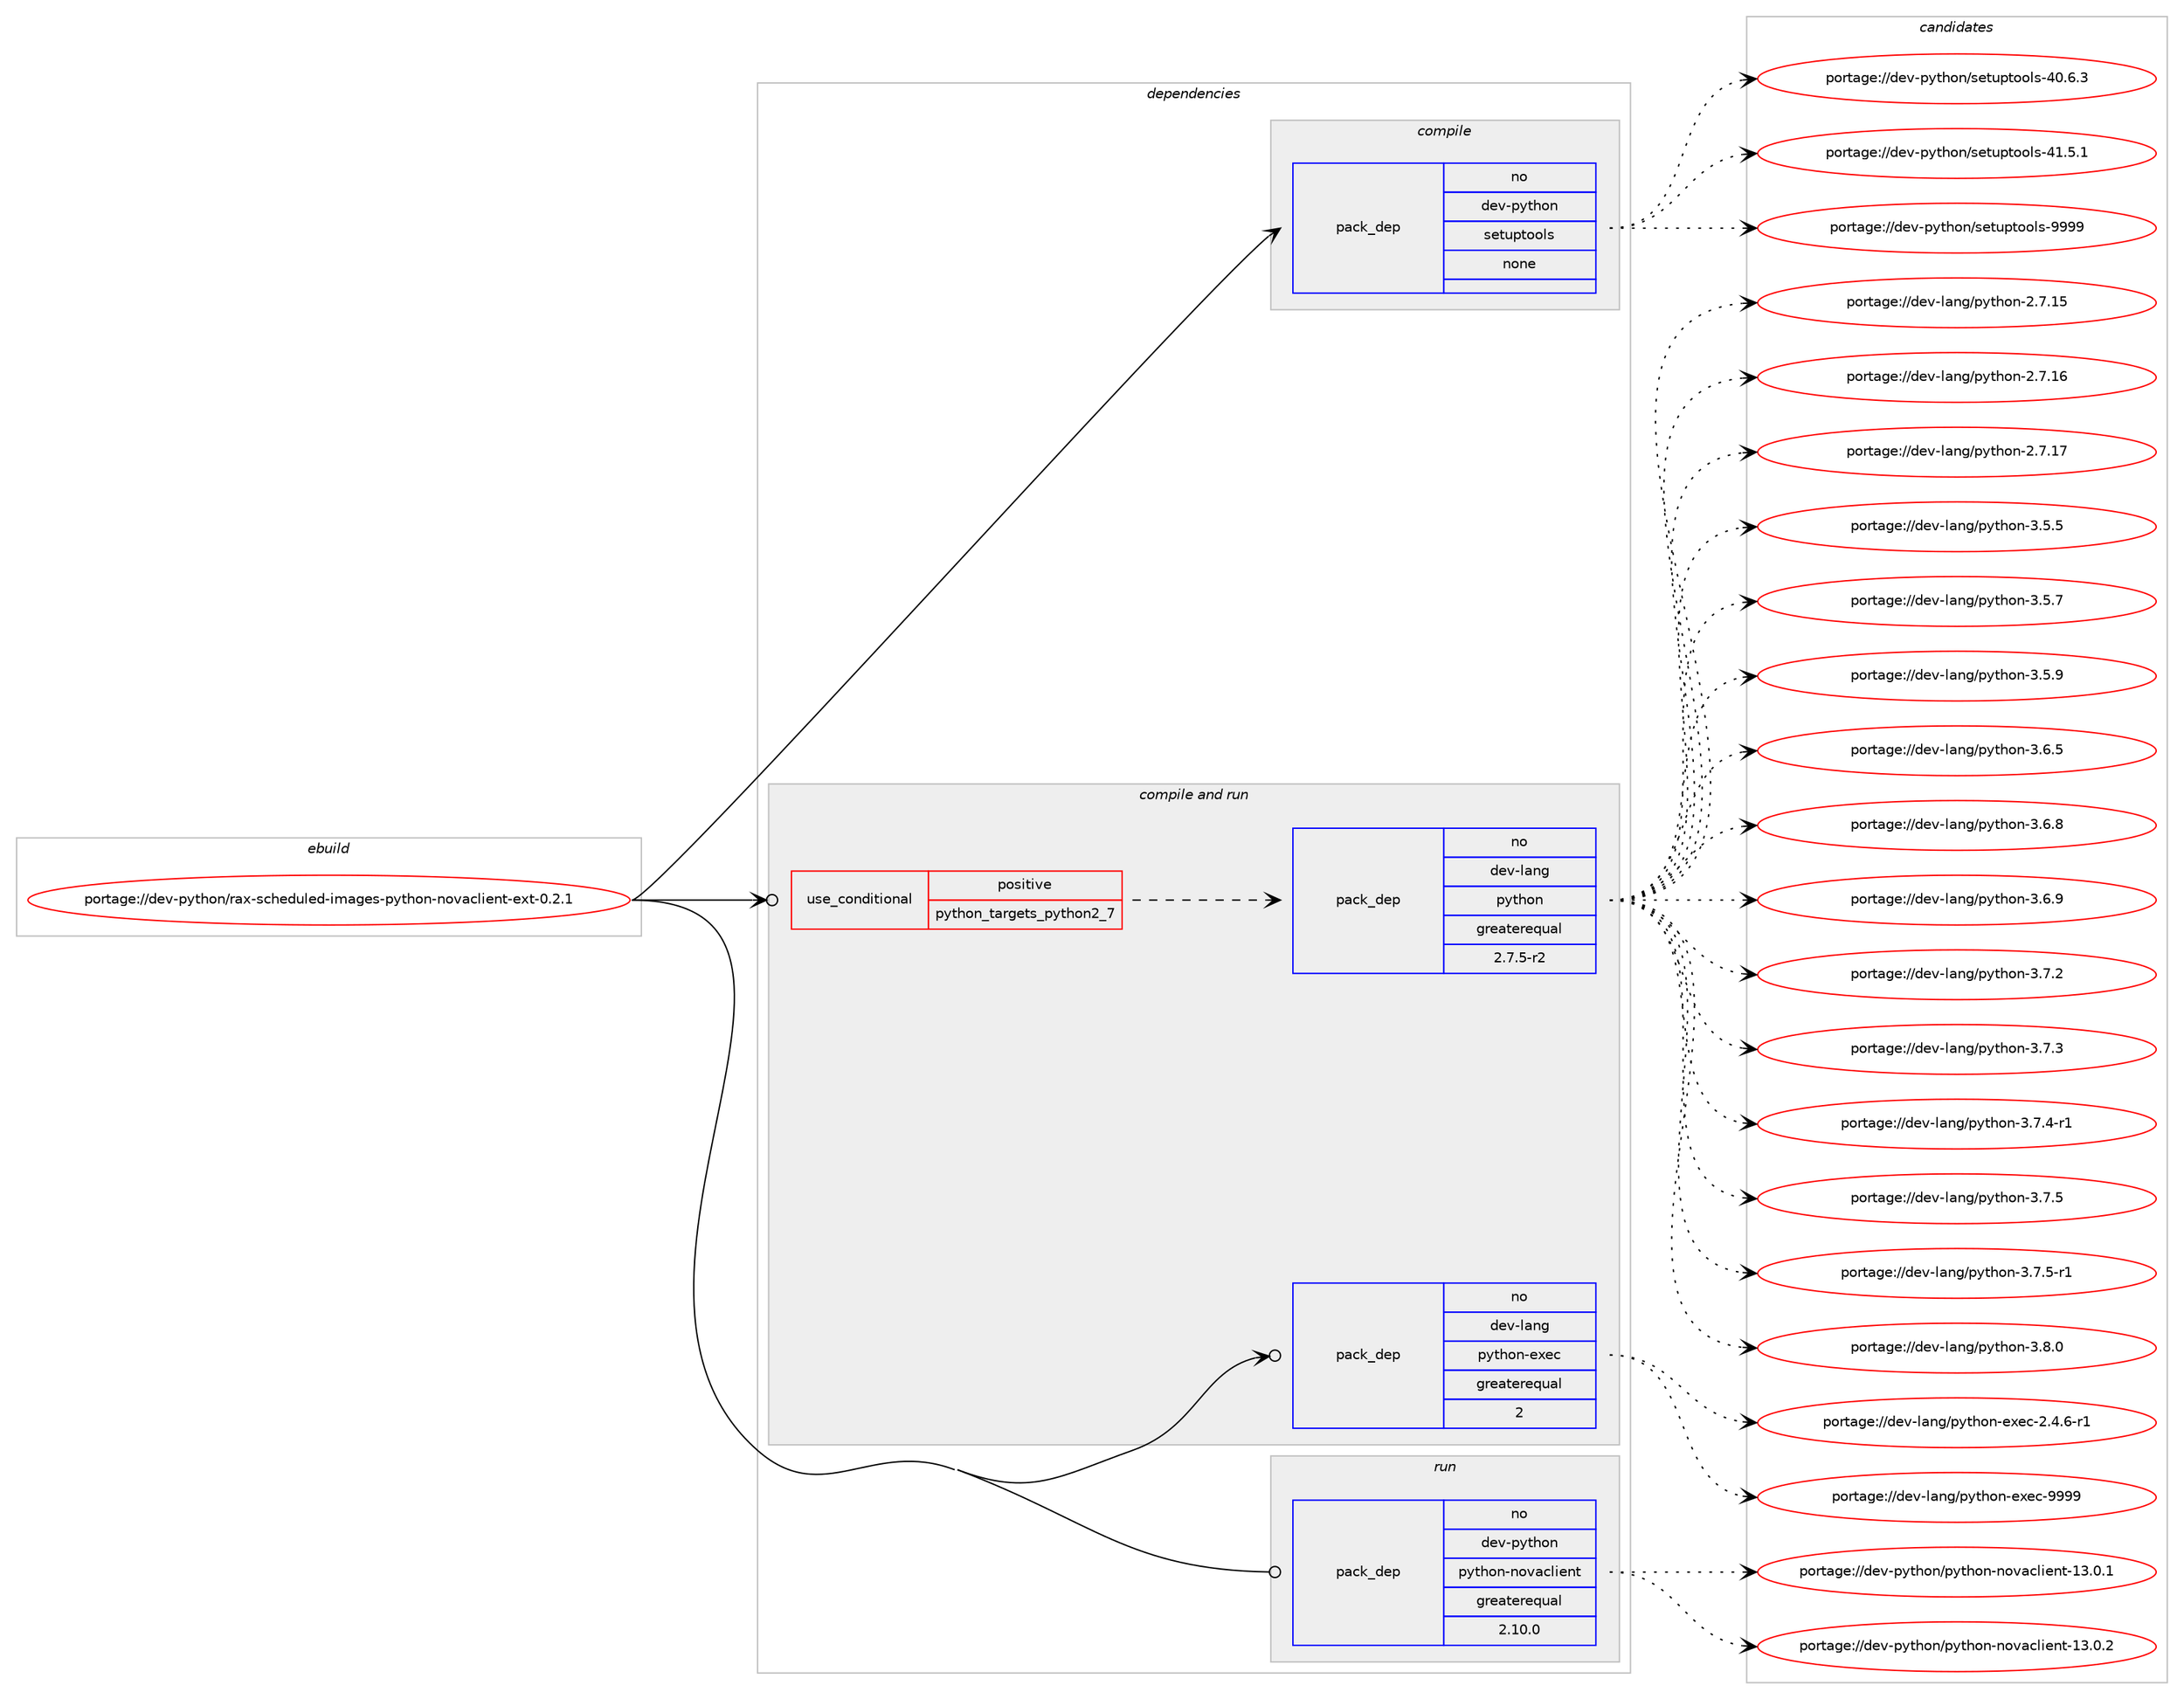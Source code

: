 digraph prolog {

# *************
# Graph options
# *************

newrank=true;
concentrate=true;
compound=true;
graph [rankdir=LR,fontname=Helvetica,fontsize=10,ranksep=1.5];#, ranksep=2.5, nodesep=0.2];
edge  [arrowhead=vee];
node  [fontname=Helvetica,fontsize=10];

# **********
# The ebuild
# **********

subgraph cluster_leftcol {
color=gray;
rank=same;
label=<<i>ebuild</i>>;
id [label="portage://dev-python/rax-scheduled-images-python-novaclient-ext-0.2.1", color=red, width=4, href="../dev-python/rax-scheduled-images-python-novaclient-ext-0.2.1.svg"];
}

# ****************
# The dependencies
# ****************

subgraph cluster_midcol {
color=gray;
label=<<i>dependencies</i>>;
subgraph cluster_compile {
fillcolor="#eeeeee";
style=filled;
label=<<i>compile</i>>;
subgraph pack128438 {
dependency169566 [label=<<TABLE BORDER="0" CELLBORDER="1" CELLSPACING="0" CELLPADDING="4" WIDTH="220"><TR><TD ROWSPAN="6" CELLPADDING="30">pack_dep</TD></TR><TR><TD WIDTH="110">no</TD></TR><TR><TD>dev-python</TD></TR><TR><TD>setuptools</TD></TR><TR><TD>none</TD></TR><TR><TD></TD></TR></TABLE>>, shape=none, color=blue];
}
id:e -> dependency169566:w [weight=20,style="solid",arrowhead="vee"];
}
subgraph cluster_compileandrun {
fillcolor="#eeeeee";
style=filled;
label=<<i>compile and run</i>>;
subgraph cond37725 {
dependency169567 [label=<<TABLE BORDER="0" CELLBORDER="1" CELLSPACING="0" CELLPADDING="4"><TR><TD ROWSPAN="3" CELLPADDING="10">use_conditional</TD></TR><TR><TD>positive</TD></TR><TR><TD>python_targets_python2_7</TD></TR></TABLE>>, shape=none, color=red];
subgraph pack128439 {
dependency169568 [label=<<TABLE BORDER="0" CELLBORDER="1" CELLSPACING="0" CELLPADDING="4" WIDTH="220"><TR><TD ROWSPAN="6" CELLPADDING="30">pack_dep</TD></TR><TR><TD WIDTH="110">no</TD></TR><TR><TD>dev-lang</TD></TR><TR><TD>python</TD></TR><TR><TD>greaterequal</TD></TR><TR><TD>2.7.5-r2</TD></TR></TABLE>>, shape=none, color=blue];
}
dependency169567:e -> dependency169568:w [weight=20,style="dashed",arrowhead="vee"];
}
id:e -> dependency169567:w [weight=20,style="solid",arrowhead="odotvee"];
subgraph pack128440 {
dependency169569 [label=<<TABLE BORDER="0" CELLBORDER="1" CELLSPACING="0" CELLPADDING="4" WIDTH="220"><TR><TD ROWSPAN="6" CELLPADDING="30">pack_dep</TD></TR><TR><TD WIDTH="110">no</TD></TR><TR><TD>dev-lang</TD></TR><TR><TD>python-exec</TD></TR><TR><TD>greaterequal</TD></TR><TR><TD>2</TD></TR></TABLE>>, shape=none, color=blue];
}
id:e -> dependency169569:w [weight=20,style="solid",arrowhead="odotvee"];
}
subgraph cluster_run {
fillcolor="#eeeeee";
style=filled;
label=<<i>run</i>>;
subgraph pack128441 {
dependency169570 [label=<<TABLE BORDER="0" CELLBORDER="1" CELLSPACING="0" CELLPADDING="4" WIDTH="220"><TR><TD ROWSPAN="6" CELLPADDING="30">pack_dep</TD></TR><TR><TD WIDTH="110">no</TD></TR><TR><TD>dev-python</TD></TR><TR><TD>python-novaclient</TD></TR><TR><TD>greaterequal</TD></TR><TR><TD>2.10.0</TD></TR></TABLE>>, shape=none, color=blue];
}
id:e -> dependency169570:w [weight=20,style="solid",arrowhead="odot"];
}
}

# **************
# The candidates
# **************

subgraph cluster_choices {
rank=same;
color=gray;
label=<<i>candidates</i>>;

subgraph choice128438 {
color=black;
nodesep=1;
choiceportage100101118451121211161041111104711510111611711211611111110811545524846544651 [label="portage://dev-python/setuptools-40.6.3", color=red, width=4,href="../dev-python/setuptools-40.6.3.svg"];
choiceportage100101118451121211161041111104711510111611711211611111110811545524946534649 [label="portage://dev-python/setuptools-41.5.1", color=red, width=4,href="../dev-python/setuptools-41.5.1.svg"];
choiceportage10010111845112121116104111110471151011161171121161111111081154557575757 [label="portage://dev-python/setuptools-9999", color=red, width=4,href="../dev-python/setuptools-9999.svg"];
dependency169566:e -> choiceportage100101118451121211161041111104711510111611711211611111110811545524846544651:w [style=dotted,weight="100"];
dependency169566:e -> choiceportage100101118451121211161041111104711510111611711211611111110811545524946534649:w [style=dotted,weight="100"];
dependency169566:e -> choiceportage10010111845112121116104111110471151011161171121161111111081154557575757:w [style=dotted,weight="100"];
}
subgraph choice128439 {
color=black;
nodesep=1;
choiceportage10010111845108971101034711212111610411111045504655464953 [label="portage://dev-lang/python-2.7.15", color=red, width=4,href="../dev-lang/python-2.7.15.svg"];
choiceportage10010111845108971101034711212111610411111045504655464954 [label="portage://dev-lang/python-2.7.16", color=red, width=4,href="../dev-lang/python-2.7.16.svg"];
choiceportage10010111845108971101034711212111610411111045504655464955 [label="portage://dev-lang/python-2.7.17", color=red, width=4,href="../dev-lang/python-2.7.17.svg"];
choiceportage100101118451089711010347112121116104111110455146534653 [label="portage://dev-lang/python-3.5.5", color=red, width=4,href="../dev-lang/python-3.5.5.svg"];
choiceportage100101118451089711010347112121116104111110455146534655 [label="portage://dev-lang/python-3.5.7", color=red, width=4,href="../dev-lang/python-3.5.7.svg"];
choiceportage100101118451089711010347112121116104111110455146534657 [label="portage://dev-lang/python-3.5.9", color=red, width=4,href="../dev-lang/python-3.5.9.svg"];
choiceportage100101118451089711010347112121116104111110455146544653 [label="portage://dev-lang/python-3.6.5", color=red, width=4,href="../dev-lang/python-3.6.5.svg"];
choiceportage100101118451089711010347112121116104111110455146544656 [label="portage://dev-lang/python-3.6.8", color=red, width=4,href="../dev-lang/python-3.6.8.svg"];
choiceportage100101118451089711010347112121116104111110455146544657 [label="portage://dev-lang/python-3.6.9", color=red, width=4,href="../dev-lang/python-3.6.9.svg"];
choiceportage100101118451089711010347112121116104111110455146554650 [label="portage://dev-lang/python-3.7.2", color=red, width=4,href="../dev-lang/python-3.7.2.svg"];
choiceportage100101118451089711010347112121116104111110455146554651 [label="portage://dev-lang/python-3.7.3", color=red, width=4,href="../dev-lang/python-3.7.3.svg"];
choiceportage1001011184510897110103471121211161041111104551465546524511449 [label="portage://dev-lang/python-3.7.4-r1", color=red, width=4,href="../dev-lang/python-3.7.4-r1.svg"];
choiceportage100101118451089711010347112121116104111110455146554653 [label="portage://dev-lang/python-3.7.5", color=red, width=4,href="../dev-lang/python-3.7.5.svg"];
choiceportage1001011184510897110103471121211161041111104551465546534511449 [label="portage://dev-lang/python-3.7.5-r1", color=red, width=4,href="../dev-lang/python-3.7.5-r1.svg"];
choiceportage100101118451089711010347112121116104111110455146564648 [label="portage://dev-lang/python-3.8.0", color=red, width=4,href="../dev-lang/python-3.8.0.svg"];
dependency169568:e -> choiceportage10010111845108971101034711212111610411111045504655464953:w [style=dotted,weight="100"];
dependency169568:e -> choiceportage10010111845108971101034711212111610411111045504655464954:w [style=dotted,weight="100"];
dependency169568:e -> choiceportage10010111845108971101034711212111610411111045504655464955:w [style=dotted,weight="100"];
dependency169568:e -> choiceportage100101118451089711010347112121116104111110455146534653:w [style=dotted,weight="100"];
dependency169568:e -> choiceportage100101118451089711010347112121116104111110455146534655:w [style=dotted,weight="100"];
dependency169568:e -> choiceportage100101118451089711010347112121116104111110455146534657:w [style=dotted,weight="100"];
dependency169568:e -> choiceportage100101118451089711010347112121116104111110455146544653:w [style=dotted,weight="100"];
dependency169568:e -> choiceportage100101118451089711010347112121116104111110455146544656:w [style=dotted,weight="100"];
dependency169568:e -> choiceportage100101118451089711010347112121116104111110455146544657:w [style=dotted,weight="100"];
dependency169568:e -> choiceportage100101118451089711010347112121116104111110455146554650:w [style=dotted,weight="100"];
dependency169568:e -> choiceportage100101118451089711010347112121116104111110455146554651:w [style=dotted,weight="100"];
dependency169568:e -> choiceportage1001011184510897110103471121211161041111104551465546524511449:w [style=dotted,weight="100"];
dependency169568:e -> choiceportage100101118451089711010347112121116104111110455146554653:w [style=dotted,weight="100"];
dependency169568:e -> choiceportage1001011184510897110103471121211161041111104551465546534511449:w [style=dotted,weight="100"];
dependency169568:e -> choiceportage100101118451089711010347112121116104111110455146564648:w [style=dotted,weight="100"];
}
subgraph choice128440 {
color=black;
nodesep=1;
choiceportage10010111845108971101034711212111610411111045101120101994550465246544511449 [label="portage://dev-lang/python-exec-2.4.6-r1", color=red, width=4,href="../dev-lang/python-exec-2.4.6-r1.svg"];
choiceportage10010111845108971101034711212111610411111045101120101994557575757 [label="portage://dev-lang/python-exec-9999", color=red, width=4,href="../dev-lang/python-exec-9999.svg"];
dependency169569:e -> choiceportage10010111845108971101034711212111610411111045101120101994550465246544511449:w [style=dotted,weight="100"];
dependency169569:e -> choiceportage10010111845108971101034711212111610411111045101120101994557575757:w [style=dotted,weight="100"];
}
subgraph choice128441 {
color=black;
nodesep=1;
choiceportage100101118451121211161041111104711212111610411111045110111118979910810510111011645495146484649 [label="portage://dev-python/python-novaclient-13.0.1", color=red, width=4,href="../dev-python/python-novaclient-13.0.1.svg"];
choiceportage100101118451121211161041111104711212111610411111045110111118979910810510111011645495146484650 [label="portage://dev-python/python-novaclient-13.0.2", color=red, width=4,href="../dev-python/python-novaclient-13.0.2.svg"];
dependency169570:e -> choiceportage100101118451121211161041111104711212111610411111045110111118979910810510111011645495146484649:w [style=dotted,weight="100"];
dependency169570:e -> choiceportage100101118451121211161041111104711212111610411111045110111118979910810510111011645495146484650:w [style=dotted,weight="100"];
}
}

}
